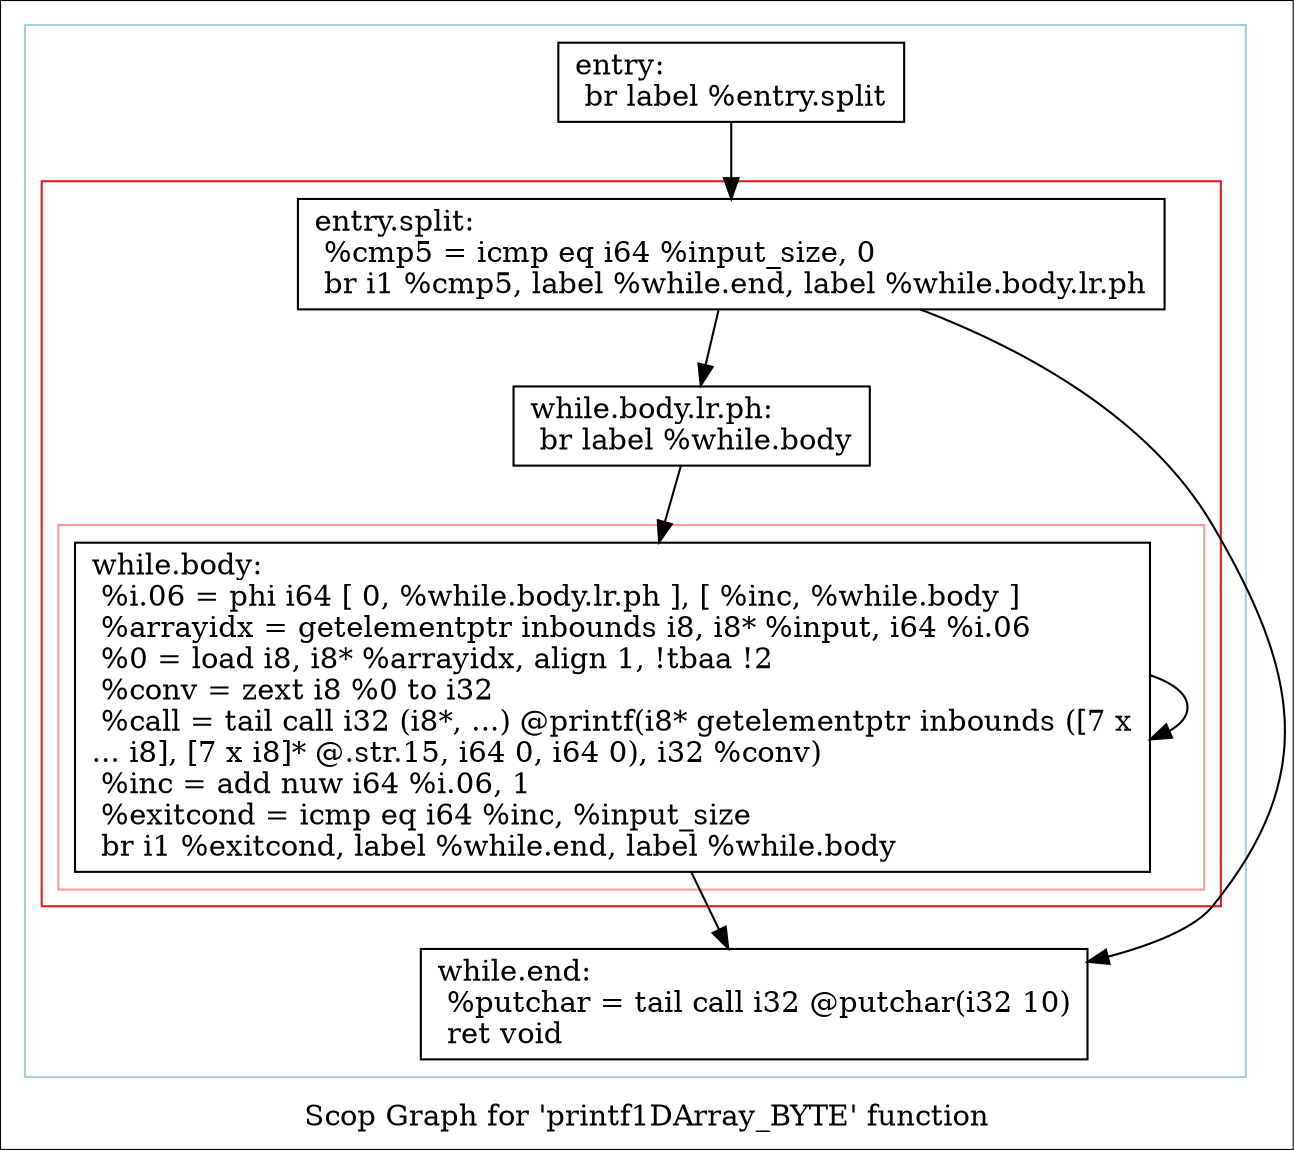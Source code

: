 digraph "Scop Graph for 'printf1DArray_BYTE' function" {
	label="Scop Graph for 'printf1DArray_BYTE' function";

	Node0xd048400 [shape=record,label="{entry:\l  br label %entry.split\l}"];
	Node0xd048400 -> Node0xd03cb40;
	Node0xd03cb40 [shape=record,label="{entry.split:                                      \l  %cmp5 = icmp eq i64 %input_size, 0\l  br i1 %cmp5, label %while.end, label %while.body.lr.ph\l}"];
	Node0xd03cb40 -> Node0xd169fe0;
	Node0xd03cb40 -> Node0xd041700;
	Node0xd169fe0 [shape=record,label="{while.end:                                        \l  %putchar = tail call i32 @putchar(i32 10)\l  ret void\l}"];
	Node0xd041700 [shape=record,label="{while.body.lr.ph:                                 \l  br label %while.body\l}"];
	Node0xd041700 -> Node0xd041720;
	Node0xd041720 [shape=record,label="{while.body:                                       \l  %i.06 = phi i64 [ 0, %while.body.lr.ph ], [ %inc, %while.body ]\l  %arrayidx = getelementptr inbounds i8, i8* %input, i64 %i.06\l  %0 = load i8, i8* %arrayidx, align 1, !tbaa !2\l  %conv = zext i8 %0 to i32\l  %call = tail call i32 (i8*, ...) @printf(i8* getelementptr inbounds ([7 x\l... i8], [7 x i8]* @.str.15, i64 0, i64 0), i32 %conv)\l  %inc = add nuw i64 %i.06, 1\l  %exitcond = icmp eq i64 %inc, %input_size\l  br i1 %exitcond, label %while.end, label %while.body\l}"];
	Node0xd041720 -> Node0xd169fe0;
	Node0xd041720 -> Node0xd041720[constraint=false];
	colorscheme = "paired12"
        subgraph cluster_0xd157cb0 {
          label = "";
          style = solid;
          color = 1
          subgraph cluster_0xd045710 {
            label = "";
            style = solid;
            color = 6
            subgraph cluster_0xd03cac0 {
              label = "";
              style = solid;
              color = 5
              Node0xd041720;
            }
            Node0xd03cb40;
            Node0xd041700;
          }
          Node0xd048400;
          Node0xd169fe0;
        }
}
